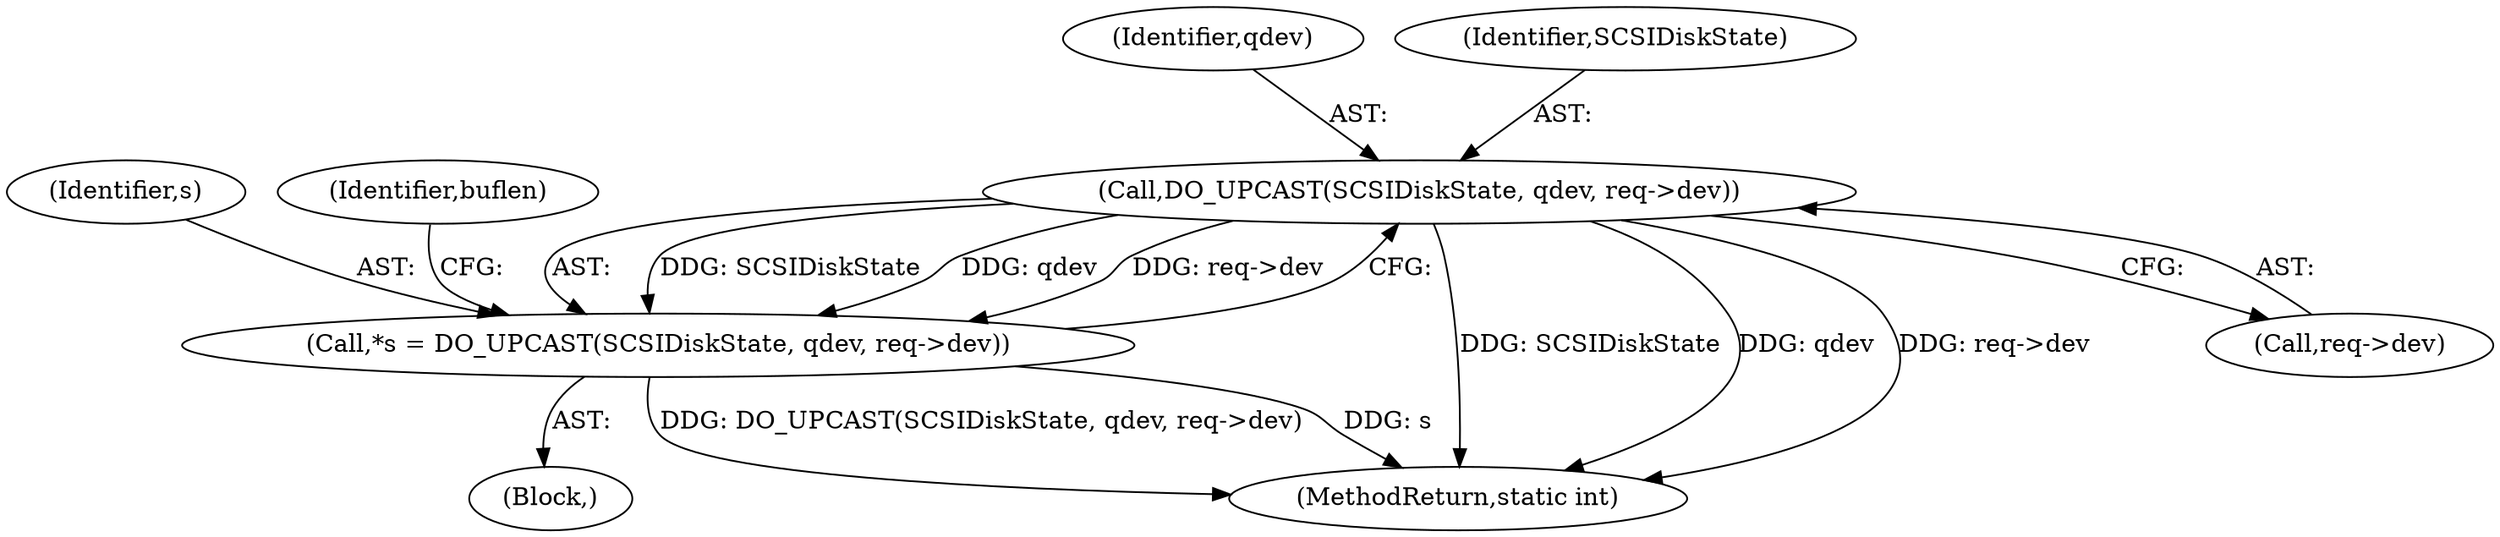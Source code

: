 digraph "0_qemu_7285477ab11831b1cf56e45878a89170dd06d9b9@pointer" {
"1000125" [label="(Call,DO_UPCAST(SCSIDiskState, qdev, req->dev))"];
"1000123" [label="(Call,*s = DO_UPCAST(SCSIDiskState, qdev, req->dev))"];
"1000125" [label="(Call,DO_UPCAST(SCSIDiskState, qdev, req->dev))"];
"1000124" [label="(Identifier,s)"];
"1000682" [label="(MethodReturn,static int)"];
"1000114" [label="(Block,)"];
"1000128" [label="(Call,req->dev)"];
"1000123" [label="(Call,*s = DO_UPCAST(SCSIDiskState, qdev, req->dev))"];
"1000135" [label="(Identifier,buflen)"];
"1000127" [label="(Identifier,qdev)"];
"1000126" [label="(Identifier,SCSIDiskState)"];
"1000125" -> "1000123"  [label="AST: "];
"1000125" -> "1000128"  [label="CFG: "];
"1000126" -> "1000125"  [label="AST: "];
"1000127" -> "1000125"  [label="AST: "];
"1000128" -> "1000125"  [label="AST: "];
"1000123" -> "1000125"  [label="CFG: "];
"1000125" -> "1000682"  [label="DDG: SCSIDiskState"];
"1000125" -> "1000682"  [label="DDG: qdev"];
"1000125" -> "1000682"  [label="DDG: req->dev"];
"1000125" -> "1000123"  [label="DDG: SCSIDiskState"];
"1000125" -> "1000123"  [label="DDG: qdev"];
"1000125" -> "1000123"  [label="DDG: req->dev"];
"1000123" -> "1000114"  [label="AST: "];
"1000124" -> "1000123"  [label="AST: "];
"1000135" -> "1000123"  [label="CFG: "];
"1000123" -> "1000682"  [label="DDG: DO_UPCAST(SCSIDiskState, qdev, req->dev)"];
"1000123" -> "1000682"  [label="DDG: s"];
}
